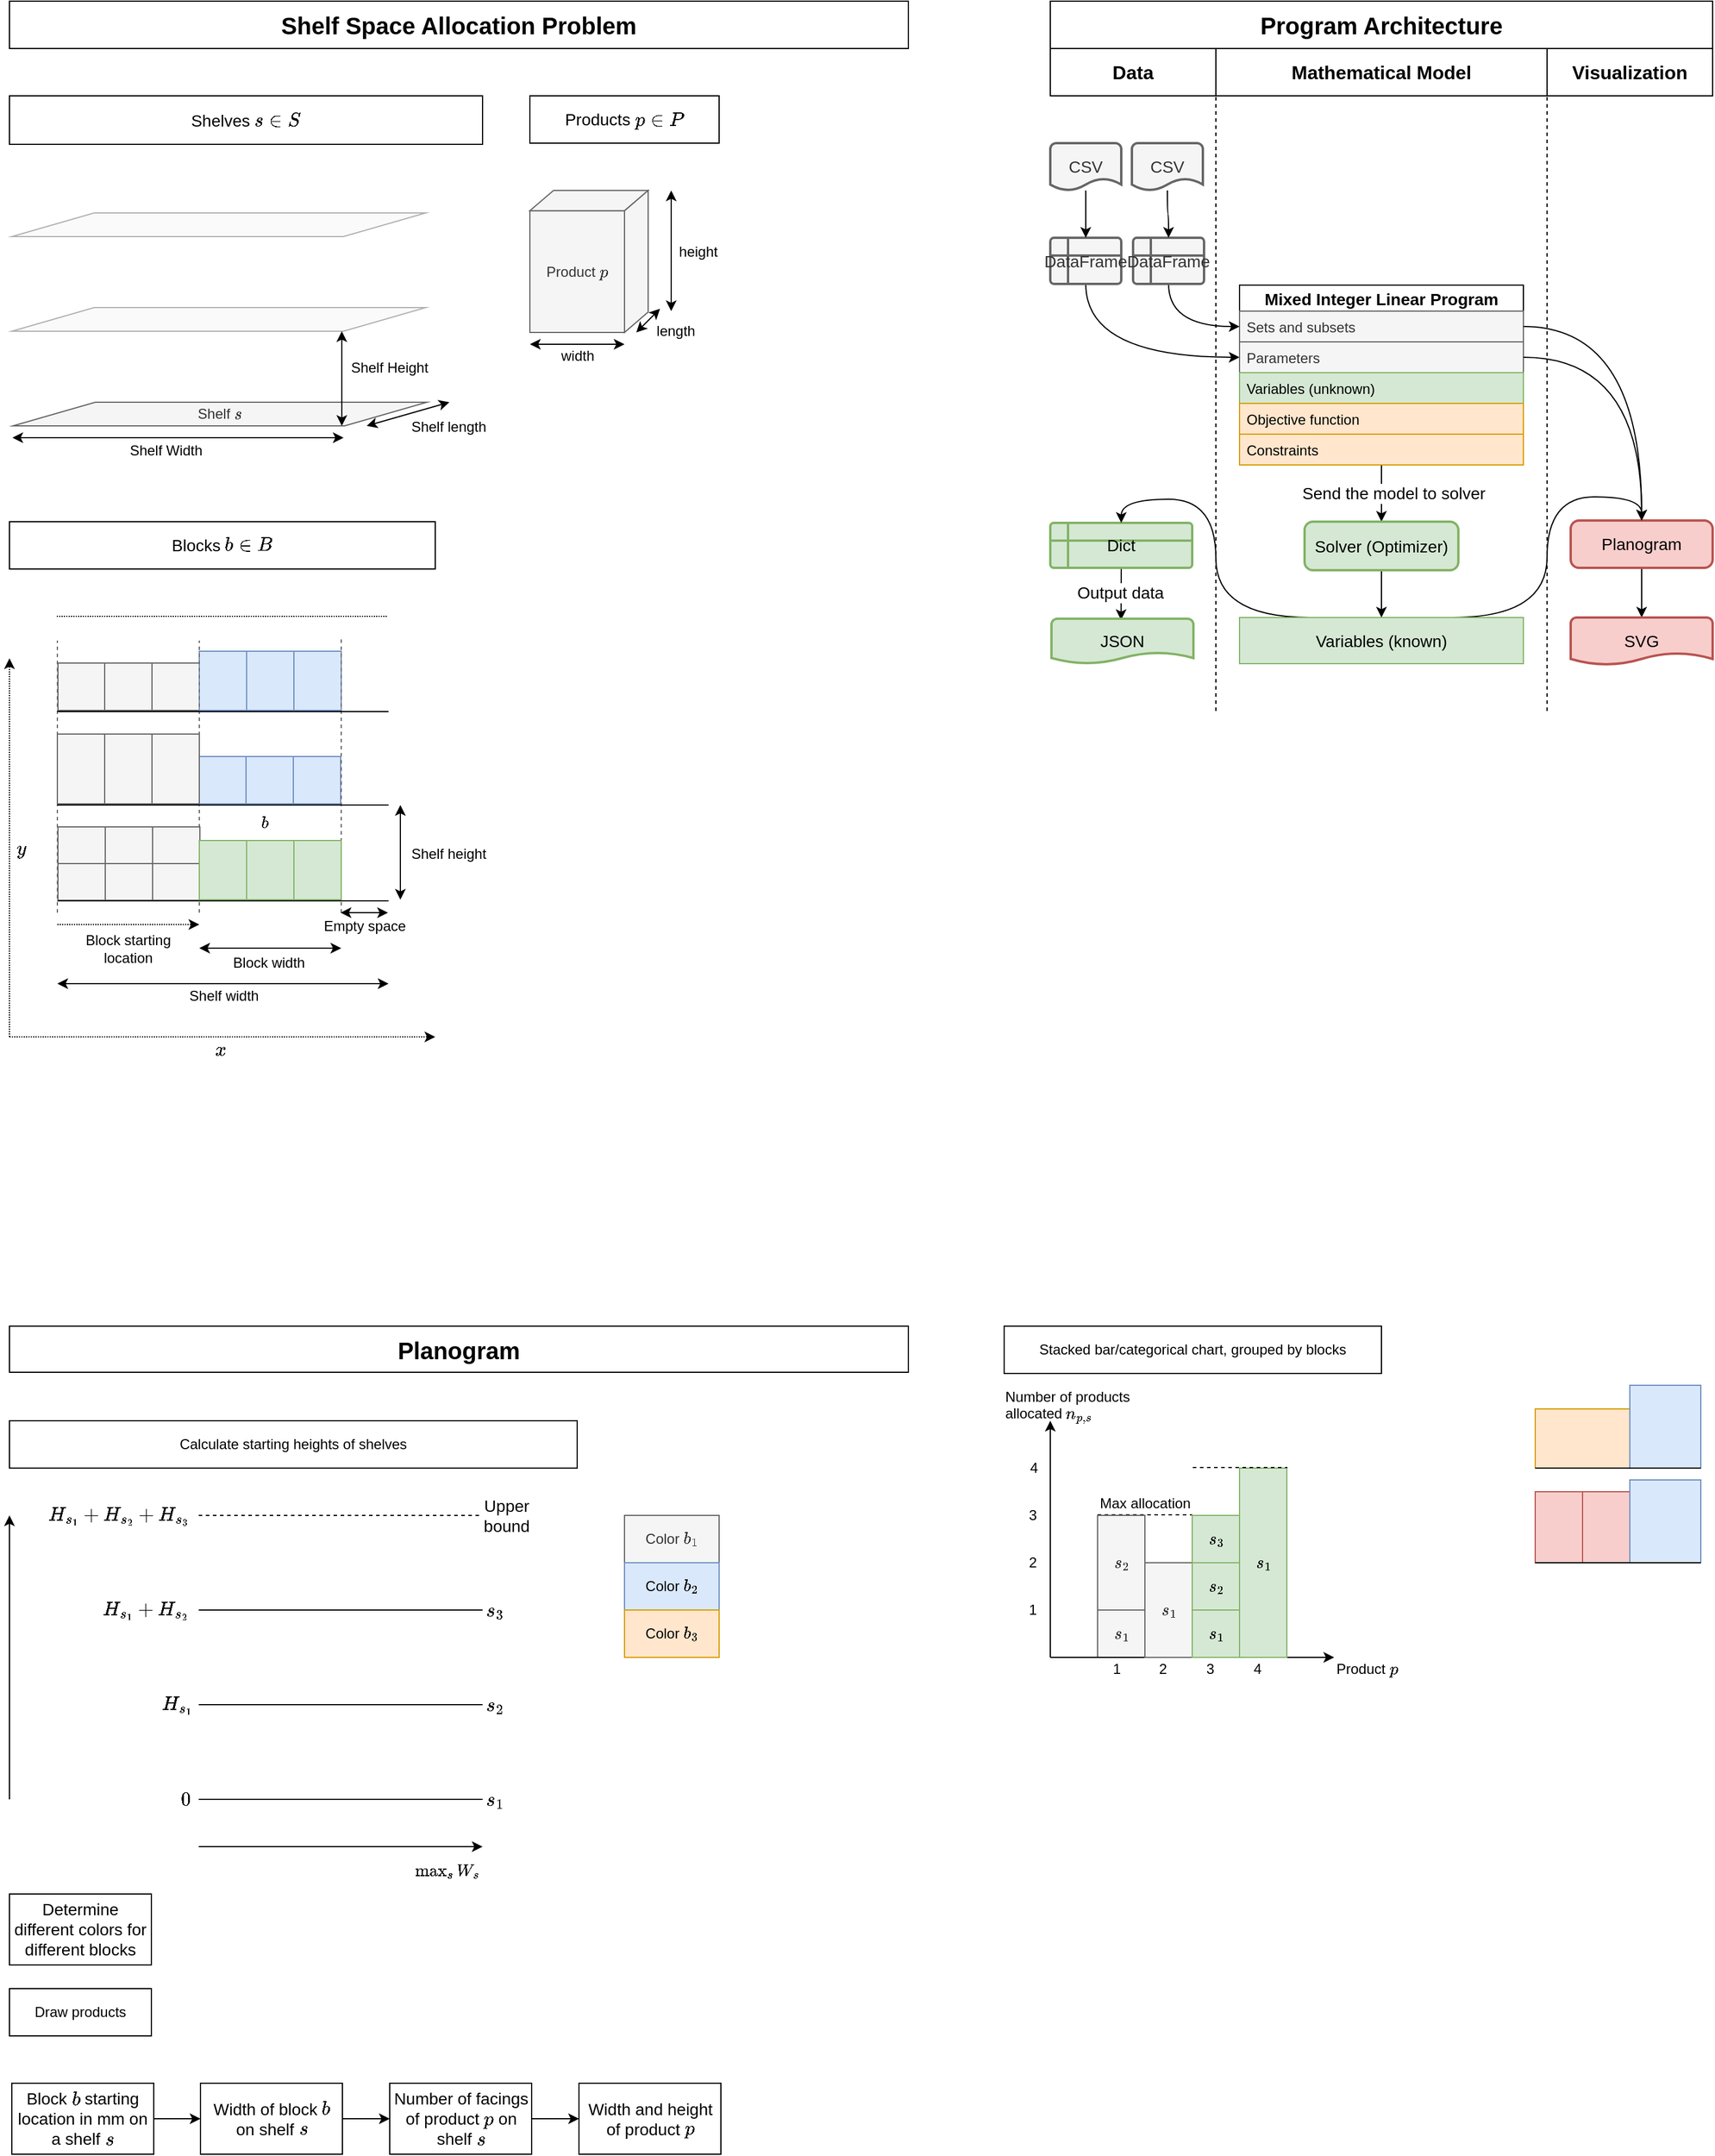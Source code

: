 <mxfile version="11.0.0" type="device"><diagram id="Uy3uvvW7gV8vHQEtKgSc" name="Page-1"><mxGraphModel dx="677" dy="420" grid="1" gridSize="10" guides="1" tooltips="1" connect="1" arrows="1" fold="1" page="1" pageScale="1" pageWidth="850" pageHeight="1100" math="1" shadow="0"><root><mxCell id="0"/><mxCell id="1" parent="0"/><mxCell id="ZyuBsT2kMfuU2qpAa5RZ-16" value="" style="endArrow=classic;startArrow=classic;html=1;" parent="1" edge="1"><mxGeometry width="50" height="50" relative="1" as="geometry"><mxPoint x="42.5" y="409" as="sourcePoint"/><mxPoint x="322.5" y="409" as="targetPoint"/></mxGeometry></mxCell><mxCell id="Q-OfqKG9HfWTGEBHC6da-2" value="Shelf Width" style="text;html=1;resizable=0;points=[];align=center;verticalAlign=middle;labelBackgroundColor=#ffffff;" parent="ZyuBsT2kMfuU2qpAa5RZ-16" vertex="1" connectable="0"><mxGeometry x="-0.199" y="-1" relative="1" as="geometry"><mxPoint x="17.5" y="9.5" as="offset"/></mxGeometry></mxCell><mxCell id="ArbSpJ1vyQyhhJunyPkZ-14" style="edgeStyle=orthogonalEdgeStyle;curved=1;rounded=0;orthogonalLoop=1;jettySize=auto;html=1;entryX=0;entryY=0.5;entryDx=0;entryDy=0;" parent="1" source="Nxzj6FKAip8sOl0AJ4HT-3" target="ArbSpJ1vyQyhhJunyPkZ-3" edge="1"><mxGeometry relative="1" as="geometry"/></mxCell><mxCell id="Nxzj6FKAip8sOl0AJ4HT-3" value="DataFrame" style="shape=internalStorage;whiteSpace=wrap;html=1;dx=15;dy=15;rounded=1;arcSize=8;strokeWidth=2;dashed=0;fontFamily=Helvetica;fontSize=14;fontColor=#333333;align=center;strokeColor=#666666;fillColor=#f5f5f5;" parent="1" vertex="1"><mxGeometry x="920" y="240" width="60" height="39" as="geometry"/></mxCell><mxCell id="ArbSpJ1vyQyhhJunyPkZ-25" style="edgeStyle=orthogonalEdgeStyle;curved=1;rounded=0;orthogonalLoop=1;jettySize=auto;html=1;entryX=0.49;entryY=0.029;entryDx=0;entryDy=0;entryPerimeter=0;fontSize=16;" parent="1" source="Nxzj6FKAip8sOl0AJ4HT-13" target="hRU-6L5j_bpRi2SihB1o-7" edge="1"><mxGeometry relative="1" as="geometry"/></mxCell><mxCell id="ArbSpJ1vyQyhhJunyPkZ-39" value="Output data" style="text;html=1;resizable=0;points=[];align=center;verticalAlign=middle;labelBackgroundColor=#ffffff;fontSize=14;" parent="ArbSpJ1vyQyhhJunyPkZ-25" vertex="1" connectable="0"><mxGeometry x="-0.217" y="-1" relative="1" as="geometry"><mxPoint y="3" as="offset"/></mxGeometry></mxCell><mxCell id="Nxzj6FKAip8sOl0AJ4HT-13" value="Dict&lt;br style=&quot;font-size: 14px&quot;&gt;" style="shape=internalStorage;whiteSpace=wrap;html=1;dx=15;dy=15;rounded=1;arcSize=8;strokeWidth=2;dashed=0;fontFamily=Helvetica;fontSize=14;align=center;strokeColor=#82b366;fillColor=#d5e8d4;" parent="1" vertex="1"><mxGeometry x="920" y="481" width="120" height="38" as="geometry"/></mxCell><mxCell id="dULqZwXzh5GmPYO-vZBV-8" style="edgeStyle=orthogonalEdgeStyle;curved=1;rounded=0;orthogonalLoop=1;jettySize=auto;html=1;entryX=0.5;entryY=0;entryDx=0;entryDy=0;" parent="1" source="hRU-6L5j_bpRi2SihB1o-5" target="Nxzj6FKAip8sOl0AJ4HT-3" edge="1"><mxGeometry relative="1" as="geometry"/></mxCell><mxCell id="hRU-6L5j_bpRi2SihB1o-5" value="CSV" style="strokeWidth=2;html=1;shape=mxgraph.flowchart.document2;whiteSpace=wrap;size=0.25;fontFamily=Helvetica;fontSize=14;fontColor=#333333;align=center;strokeColor=#666666;fillColor=#f5f5f5;" parent="1" vertex="1"><mxGeometry x="920" y="160" width="60" height="40" as="geometry"/></mxCell><mxCell id="hRU-6L5j_bpRi2SihB1o-7" value="JSON&lt;br style=&quot;font-size: 14px&quot;&gt;" style="strokeWidth=2;html=1;shape=mxgraph.flowchart.document2;whiteSpace=wrap;size=0.25;fontFamily=Helvetica;fontSize=14;align=center;strokeColor=#82b366;fillColor=#d5e8d4;" parent="1" vertex="1"><mxGeometry x="921" y="562" width="120" height="38" as="geometry"/></mxCell><mxCell id="dULqZwXzh5GmPYO-vZBV-25" style="edgeStyle=orthogonalEdgeStyle;curved=1;rounded=0;orthogonalLoop=1;jettySize=auto;html=1;fontSize=14;" parent="1" source="hRU-6L5j_bpRi2SihB1o-11" target="dULqZwXzh5GmPYO-vZBV-10" edge="1"><mxGeometry relative="1" as="geometry"/></mxCell><mxCell id="hRU-6L5j_bpRi2SihB1o-11" value="Planogram&lt;br style=&quot;font-size: 14px&quot;&gt;" style="rounded=1;whiteSpace=wrap;html=1;absoluteArcSize=1;arcSize=14;strokeWidth=2;fontFamily=Helvetica;fontSize=14;align=center;fillColor=#f8cecc;strokeColor=#b85450;" parent="1" vertex="1"><mxGeometry x="1360" y="479" width="120" height="40" as="geometry"/></mxCell><mxCell id="ZyuBsT2kMfuU2qpAa5RZ-19" value="" style="endArrow=classic;startArrow=classic;html=1;" parent="1" edge="1"><mxGeometry width="50" height="50" relative="1" as="geometry"><mxPoint x="480.071" y="330" as="sourcePoint"/><mxPoint x="560" y="330" as="targetPoint"/></mxGeometry></mxCell><mxCell id="Q-OfqKG9HfWTGEBHC6da-16" value="width" style="text;html=1;resizable=0;points=[];align=center;verticalAlign=middle;labelBackgroundColor=#ffffff;" parent="ZyuBsT2kMfuU2qpAa5RZ-19" vertex="1" connectable="0"><mxGeometry x="-0.184" y="-1" relative="1" as="geometry"><mxPoint x="7.5" y="9" as="offset"/></mxGeometry></mxCell><mxCell id="Q-OfqKG9HfWTGEBHC6da-6" value="" style="endArrow=classic;startArrow=classic;html=1;" parent="1" edge="1"><mxGeometry width="50" height="50" relative="1" as="geometry"><mxPoint x="599.5" y="302" as="sourcePoint"/><mxPoint x="599.5" y="200" as="targetPoint"/></mxGeometry></mxCell><mxCell id="Q-OfqKG9HfWTGEBHC6da-15" value="height&lt;br&gt;" style="text;html=1;resizable=0;points=[];align=center;verticalAlign=middle;labelBackgroundColor=#ffffff;" parent="Q-OfqKG9HfWTGEBHC6da-6" vertex="1" connectable="0"><mxGeometry x="0.065" y="1" relative="1" as="geometry"><mxPoint x="23" y="4.5" as="offset"/></mxGeometry></mxCell><mxCell id="Q-OfqKG9HfWTGEBHC6da-11" value="" style="endArrow=classic;startArrow=classic;html=1;" parent="1" edge="1"><mxGeometry width="50" height="50" relative="1" as="geometry"><mxPoint x="570" y="320" as="sourcePoint"/><mxPoint x="590" y="300" as="targetPoint"/></mxGeometry></mxCell><mxCell id="Q-OfqKG9HfWTGEBHC6da-17" value="length" style="text;html=1;resizable=0;points=[];align=center;verticalAlign=middle;labelBackgroundColor=#ffffff;" parent="Q-OfqKG9HfWTGEBHC6da-11" vertex="1" connectable="0"><mxGeometry x="0.483" y="1" relative="1" as="geometry"><mxPoint x="19" y="14.5" as="offset"/></mxGeometry></mxCell><mxCell id="ZyuBsT2kMfuU2qpAa5RZ-12" value="Product \(p\)" style="rounded=0;whiteSpace=wrap;html=1;fillColor=#f5f5f5;strokeColor=#666666;fontColor=#333333;" parent="1" vertex="1"><mxGeometry x="480" y="217.143" width="80.0" height="102.857" as="geometry"/></mxCell><mxCell id="Q-OfqKG9HfWTGEBHC6da-7" value="" style="shape=parallelogram;perimeter=parallelogramPerimeter;whiteSpace=wrap;html=1;shadow=0;fillColor=#f5f5f5;strokeColor=#666666;fontColor=#333333;" parent="1" vertex="1"><mxGeometry x="480" y="200" width="100.0" height="17.143" as="geometry"/></mxCell><mxCell id="Q-OfqKG9HfWTGEBHC6da-9" value="" style="shape=parallelogram;perimeter=parallelogramPerimeter;whiteSpace=wrap;html=1;shadow=0;fillColor=#f5f5f5;strokeColor=#666666;fontColor=#333333;direction=south;flipH=1;size=0.144;" parent="1" vertex="1"><mxGeometry x="560" y="200" width="20" height="120" as="geometry"/></mxCell><mxCell id="Q-OfqKG9HfWTGEBHC6da-18" value="Shelf \(s\)" style="shape=parallelogram;perimeter=parallelogramPerimeter;whiteSpace=wrap;html=1;shadow=0;size=0.199;fillColor=#f5f5f5;strokeColor=#666666;fontColor=#333333;" parent="1" vertex="1"><mxGeometry x="43" y="379" width="350" height="20" as="geometry"/></mxCell><mxCell id="ZyuBsT2kMfuU2qpAa5RZ-15" value="" style="endArrow=classic;startArrow=classic;html=1;" parent="1" edge="1"><mxGeometry width="50" height="50" relative="1" as="geometry"><mxPoint x="321" y="399" as="sourcePoint"/><mxPoint x="321" y="319" as="targetPoint"/></mxGeometry></mxCell><mxCell id="Q-OfqKG9HfWTGEBHC6da-3" value="Shelf Height" style="text;html=1;resizable=0;points=[];align=center;verticalAlign=middle;labelBackgroundColor=#ffffff;" parent="ZyuBsT2kMfuU2qpAa5RZ-15" vertex="1" connectable="0"><mxGeometry x="0.327" relative="1" as="geometry"><mxPoint x="40" y="4" as="offset"/></mxGeometry></mxCell><mxCell id="Q-OfqKG9HfWTGEBHC6da-20" value="" style="endArrow=classic;startArrow=classic;html=1;" parent="1" edge="1"><mxGeometry width="50" height="50" relative="1" as="geometry"><mxPoint x="342" y="399" as="sourcePoint"/><mxPoint x="412" y="379" as="targetPoint"/></mxGeometry></mxCell><mxCell id="Q-OfqKG9HfWTGEBHC6da-21" value="Shelf length" style="text;html=1;resizable=0;points=[];align=center;verticalAlign=middle;labelBackgroundColor=#ffffff;" parent="Q-OfqKG9HfWTGEBHC6da-20" vertex="1" connectable="0"><mxGeometry x="-0.363" y="-1" relative="1" as="geometry"><mxPoint x="46.5" y="6" as="offset"/></mxGeometry></mxCell><mxCell id="Q-OfqKG9HfWTGEBHC6da-22" value="" style="shape=parallelogram;perimeter=parallelogramPerimeter;whiteSpace=wrap;html=1;shadow=0;size=0.199;fillColor=#f5f5f5;strokeColor=#666666;fontColor=#333333;opacity=50;" parent="1" vertex="1"><mxGeometry x="42" y="299" width="350" height="20" as="geometry"/></mxCell><mxCell id="Q-OfqKG9HfWTGEBHC6da-24" value="" style="shape=parallelogram;perimeter=parallelogramPerimeter;whiteSpace=wrap;html=1;shadow=0;size=0.199;fillColor=#f5f5f5;strokeColor=#666666;fontColor=#333333;opacity=50;" parent="1" vertex="1"><mxGeometry x="42" y="219" width="350" height="20" as="geometry"/></mxCell><mxCell id="ArbSpJ1vyQyhhJunyPkZ-21" style="edgeStyle=orthogonalEdgeStyle;curved=1;rounded=0;orthogonalLoop=1;jettySize=auto;html=1;fontSize=16;" parent="1" source="ArbSpJ1vyQyhhJunyPkZ-1" target="ArbSpJ1vyQyhhJunyPkZ-16" edge="1"><mxGeometry relative="1" as="geometry"/></mxCell><mxCell id="ArbSpJ1vyQyhhJunyPkZ-36" value="Send the model to solver" style="text;html=1;resizable=0;points=[];align=center;verticalAlign=middle;labelBackgroundColor=#ffffff;fontSize=14;" parent="ArbSpJ1vyQyhhJunyPkZ-21" vertex="1" connectable="0"><mxGeometry x="0.006" y="-7" relative="1" as="geometry"><mxPoint x="17" as="offset"/></mxGeometry></mxCell><mxCell id="ArbSpJ1vyQyhhJunyPkZ-1" value="Mixed Integer Linear Program" style="swimlane;fontStyle=1;childLayout=stackLayout;horizontal=1;startSize=22;fillColor=none;horizontalStack=0;resizeParent=1;resizeParentMax=0;resizeLast=0;collapsible=1;marginBottom=0;swimlaneFillColor=#ffffff;align=center;fontSize=14;" parent="1" vertex="1"><mxGeometry x="1080" y="280" width="240" height="152" as="geometry"/></mxCell><mxCell id="ArbSpJ1vyQyhhJunyPkZ-2" value="Sets and subsets&#10;" style="text;strokeColor=#666666;fillColor=#f5f5f5;spacingLeft=4;spacingRight=4;overflow=hidden;rotatable=0;points=[[0,0.5],[1,0.5]];portConstraint=eastwest;fontSize=12;fontColor=#333333;" parent="ArbSpJ1vyQyhhJunyPkZ-1" vertex="1"><mxGeometry y="22" width="240" height="26" as="geometry"/></mxCell><mxCell id="ArbSpJ1vyQyhhJunyPkZ-3" value="Parameters" style="text;strokeColor=#666666;fillColor=#f5f5f5;spacingLeft=4;spacingRight=4;overflow=hidden;rotatable=0;points=[[0,0.5],[1,0.5]];portConstraint=eastwest;fontSize=12;fontColor=#333333;" parent="ArbSpJ1vyQyhhJunyPkZ-1" vertex="1"><mxGeometry y="48" width="240" height="26" as="geometry"/></mxCell><mxCell id="ArbSpJ1vyQyhhJunyPkZ-8" value="Variables (unknown)" style="text;strokeColor=#82b366;fillColor=#d5e8d4;spacingLeft=4;spacingRight=4;overflow=hidden;rotatable=0;points=[[0,0.5],[1,0.5]];portConstraint=eastwest;fontSize=12;" parent="ArbSpJ1vyQyhhJunyPkZ-1" vertex="1"><mxGeometry y="74" width="240" height="26" as="geometry"/></mxCell><mxCell id="ArbSpJ1vyQyhhJunyPkZ-7" value="Objective function" style="text;strokeColor=#d79b00;fillColor=#ffe6cc;spacingLeft=4;spacingRight=4;overflow=hidden;rotatable=0;points=[[0,0.5],[1,0.5]];portConstraint=eastwest;fontSize=12;" parent="ArbSpJ1vyQyhhJunyPkZ-1" vertex="1"><mxGeometry y="100" width="240" height="26" as="geometry"/></mxCell><mxCell id="ArbSpJ1vyQyhhJunyPkZ-4" value="Constraints&#10;" style="text;strokeColor=#d79b00;fillColor=#ffe6cc;spacingLeft=4;spacingRight=4;overflow=hidden;rotatable=0;points=[[0,0.5],[1,0.5]];portConstraint=eastwest;fontSize=12;" parent="ArbSpJ1vyQyhhJunyPkZ-1" vertex="1"><mxGeometry y="126" width="240" height="26" as="geometry"/></mxCell><mxCell id="ArbSpJ1vyQyhhJunyPkZ-43" style="edgeStyle=orthogonalEdgeStyle;curved=1;rounded=0;orthogonalLoop=1;jettySize=auto;html=1;entryX=0.5;entryY=0;entryDx=0;entryDy=0;fontSize=14;" parent="1" source="ArbSpJ1vyQyhhJunyPkZ-16" target="ArbSpJ1vyQyhhJunyPkZ-41" edge="1"><mxGeometry relative="1" as="geometry"/></mxCell><mxCell id="ArbSpJ1vyQyhhJunyPkZ-16" value="Solver (Optimizer)" style="rounded=1;whiteSpace=wrap;html=1;absoluteArcSize=1;arcSize=14;strokeWidth=2;fontSize=14;fillColor=#d5e8d4;strokeColor=#82b366;" parent="1" vertex="1"><mxGeometry x="1135" y="480" width="130" height="41" as="geometry"/></mxCell><mxCell id="ArbSpJ1vyQyhhJunyPkZ-31" style="edgeStyle=orthogonalEdgeStyle;curved=1;rounded=0;orthogonalLoop=1;jettySize=auto;html=1;fontSize=16;" parent="1" source="ArbSpJ1vyQyhhJunyPkZ-3" target="hRU-6L5j_bpRi2SihB1o-11" edge="1"><mxGeometry relative="1" as="geometry"/></mxCell><mxCell id="dULqZwXzh5GmPYO-vZBV-22" style="edgeStyle=orthogonalEdgeStyle;curved=1;rounded=0;orthogonalLoop=1;jettySize=auto;html=1;exitX=0.75;exitY=0;exitDx=0;exitDy=0;entryX=0.5;entryY=0;entryDx=0;entryDy=0;fontSize=14;" parent="1" source="ArbSpJ1vyQyhhJunyPkZ-41" target="hRU-6L5j_bpRi2SihB1o-11" edge="1"><mxGeometry relative="1" as="geometry"><Array as="points"><mxPoint x="1340" y="561"/><mxPoint x="1340" y="459"/><mxPoint x="1420" y="459"/></Array></mxGeometry></mxCell><mxCell id="dULqZwXzh5GmPYO-vZBV-23" style="edgeStyle=orthogonalEdgeStyle;curved=1;rounded=0;orthogonalLoop=1;jettySize=auto;html=1;exitX=0.25;exitY=0;exitDx=0;exitDy=0;entryX=0.5;entryY=0;entryDx=0;entryDy=0;fontSize=14;" parent="1" source="ArbSpJ1vyQyhhJunyPkZ-41" target="Nxzj6FKAip8sOl0AJ4HT-13" edge="1"><mxGeometry relative="1" as="geometry"><Array as="points"><mxPoint x="1060" y="561"/><mxPoint x="1060" y="461"/><mxPoint x="980" y="461"/></Array></mxGeometry></mxCell><mxCell id="ArbSpJ1vyQyhhJunyPkZ-41" value="Variables (known)" style="rounded=0;whiteSpace=wrap;html=1;fontSize=14;fillColor=#d5e8d4;strokeColor=#82b366;" parent="1" vertex="1"><mxGeometry x="1080" y="561" width="240" height="39" as="geometry"/></mxCell><mxCell id="WqcBQ57FK855RhVDVhcm-5" value="" style="endArrow=none;dashed=1;html=1;fontSize=16;" parent="1" edge="1"><mxGeometry width="50" height="50" relative="1" as="geometry"><mxPoint x="1060" y="640" as="sourcePoint"/><mxPoint x="1060" y="80" as="targetPoint"/></mxGeometry></mxCell><mxCell id="WqcBQ57FK855RhVDVhcm-6" value="" style="endArrow=none;dashed=1;html=1;fontSize=16;" parent="1" edge="1"><mxGeometry width="50" height="50" relative="1" as="geometry"><mxPoint x="1340" y="640" as="sourcePoint"/><mxPoint x="1340" y="80" as="targetPoint"/></mxGeometry></mxCell><mxCell id="dULqZwXzh5GmPYO-vZBV-7" style="edgeStyle=orthogonalEdgeStyle;rounded=0;orthogonalLoop=1;jettySize=auto;html=1;entryX=0;entryY=0.5;entryDx=0;entryDy=0;curved=1;" parent="1" source="dULqZwXzh5GmPYO-vZBV-5" target="ArbSpJ1vyQyhhJunyPkZ-2" edge="1"><mxGeometry relative="1" as="geometry"/></mxCell><mxCell id="dULqZwXzh5GmPYO-vZBV-5" value="DataFrame" style="shape=internalStorage;whiteSpace=wrap;html=1;dx=15;dy=15;rounded=1;arcSize=8;strokeWidth=2;dashed=0;fontFamily=Helvetica;fontSize=14;fontColor=#333333;align=center;strokeColor=#666666;fillColor=#f5f5f5;" parent="1" vertex="1"><mxGeometry x="990" y="240" width="60" height="39" as="geometry"/></mxCell><mxCell id="dULqZwXzh5GmPYO-vZBV-9" style="edgeStyle=orthogonalEdgeStyle;curved=1;rounded=0;orthogonalLoop=1;jettySize=auto;html=1;entryX=0.5;entryY=0;entryDx=0;entryDy=0;" parent="1" source="dULqZwXzh5GmPYO-vZBV-6" target="dULqZwXzh5GmPYO-vZBV-5" edge="1"><mxGeometry relative="1" as="geometry"/></mxCell><mxCell id="dULqZwXzh5GmPYO-vZBV-6" value="CSV" style="strokeWidth=2;html=1;shape=mxgraph.flowchart.document2;whiteSpace=wrap;size=0.25;fontFamily=Helvetica;fontSize=14;fontColor=#333333;align=center;strokeColor=#666666;fillColor=#f5f5f5;" parent="1" vertex="1"><mxGeometry x="989" y="160" width="60" height="40" as="geometry"/></mxCell><mxCell id="dULqZwXzh5GmPYO-vZBV-10" value="SVG" style="strokeWidth=2;html=1;shape=mxgraph.flowchart.document2;whiteSpace=wrap;size=0.25;fillColor=#f8cecc;strokeColor=#b85450;fontSize=14;" parent="1" vertex="1"><mxGeometry x="1360" y="561" width="120" height="40" as="geometry"/></mxCell><mxCell id="dULqZwXzh5GmPYO-vZBV-15" value="Program Architecture" style="rounded=0;whiteSpace=wrap;html=1;fontSize=20;fontStyle=1;" parent="1" vertex="1"><mxGeometry x="920" y="40" width="560" height="40" as="geometry"/></mxCell><mxCell id="dULqZwXzh5GmPYO-vZBV-17" value="Data" style="rounded=0;whiteSpace=wrap;html=1;fontSize=16;fontStyle=1" parent="1" vertex="1"><mxGeometry x="920" y="80" width="140" height="40" as="geometry"/></mxCell><mxCell id="dULqZwXzh5GmPYO-vZBV-18" value="Mathematical Model" style="rounded=0;whiteSpace=wrap;html=1;fontSize=16;fontStyle=1" parent="1" vertex="1"><mxGeometry x="1060" y="80" width="280" height="40" as="geometry"/></mxCell><mxCell id="dULqZwXzh5GmPYO-vZBV-21" value="Visualization" style="rounded=0;whiteSpace=wrap;html=1;fontSize=16;fontStyle=1" parent="1" vertex="1"><mxGeometry x="1340" y="80" width="140" height="40" as="geometry"/></mxCell><mxCell id="dULqZwXzh5GmPYO-vZBV-24" style="edgeStyle=orthogonalEdgeStyle;curved=1;rounded=0;orthogonalLoop=1;jettySize=auto;html=1;entryX=0.5;entryY=0;entryDx=0;entryDy=0;fontSize=14;" parent="1" source="ArbSpJ1vyQyhhJunyPkZ-2" target="hRU-6L5j_bpRi2SihB1o-11" edge="1"><mxGeometry relative="1" as="geometry"/></mxCell><mxCell id="dULqZwXzh5GmPYO-vZBV-28" value="Shelf Space Allocation Problem" style="rounded=0;whiteSpace=wrap;html=1;fontSize=20;fontStyle=1" parent="1" vertex="1"><mxGeometry x="40" y="40" width="760" height="40" as="geometry"/></mxCell><mxCell id="dULqZwXzh5GmPYO-vZBV-29" value="Products \(p \in P\)" style="rounded=0;whiteSpace=wrap;html=1;fontSize=14;" parent="1" vertex="1"><mxGeometry x="480" y="120" width="160" height="40" as="geometry"/></mxCell><mxCell id="dULqZwXzh5GmPYO-vZBV-30" value="Shelves \(s \in S\)" style="rounded=0;whiteSpace=wrap;html=1;fontSize=14;" parent="1" vertex="1"><mxGeometry x="40" y="120" width="400" height="41" as="geometry"/></mxCell><mxCell id="dULqZwXzh5GmPYO-vZBV-31" value="Blocks \(b \in B\)" style="rounded=0;whiteSpace=wrap;html=1;fontSize=14;" parent="1" vertex="1"><mxGeometry x="40" y="480" width="360" height="40" as="geometry"/></mxCell><mxCell id="Q-OfqKG9HfWTGEBHC6da-34" value="" style="rounded=0;whiteSpace=wrap;html=1;shadow=0;fontFamily=Helvetica;fontSize=16;fontColor=#333333;align=center;strokeColor=#666666;fillColor=#f5f5f5;" parent="1" vertex="1"><mxGeometry x="81" y="599.5" width="40" height="40" as="geometry"/></mxCell><mxCell id="Q-OfqKG9HfWTGEBHC6da-35" value="" style="rounded=0;whiteSpace=wrap;html=1;shadow=0;fontFamily=Helvetica;fontSize=16;fontColor=#333333;align=center;strokeColor=#666666;fillColor=#f5f5f5;" parent="1" vertex="1"><mxGeometry x="120.5" y="599.5" width="40" height="40" as="geometry"/></mxCell><mxCell id="Q-OfqKG9HfWTGEBHC6da-36" value="" style="rounded=0;whiteSpace=wrap;html=1;shadow=0;fontFamily=Helvetica;fontSize=16;fontColor=#333333;align=center;strokeColor=#666666;fillColor=#f5f5f5;" parent="1" vertex="1"><mxGeometry x="160.5" y="599.5" width="40" height="40" as="geometry"/></mxCell><mxCell id="Q-OfqKG9HfWTGEBHC6da-37" value="" style="rounded=0;whiteSpace=wrap;html=1;shadow=0;fontFamily=Helvetica;fontSize=16;fontColor=#000000;align=center;strokeColor=#6c8ebf;fillColor=#dae8fc;" parent="1" vertex="1"><mxGeometry x="200.5" y="589.5" width="40" height="50" as="geometry"/></mxCell><mxCell id="Q-OfqKG9HfWTGEBHC6da-38" value="" style="rounded=0;whiteSpace=wrap;html=1;shadow=0;fontFamily=Helvetica;fontSize=16;fontColor=#000000;align=center;strokeColor=#6c8ebf;fillColor=#dae8fc;" parent="1" vertex="1"><mxGeometry x="240.5" y="589.5" width="40" height="50" as="geometry"/></mxCell><mxCell id="Q-OfqKG9HfWTGEBHC6da-39" value="" style="rounded=0;whiteSpace=wrap;html=1;shadow=0;fontFamily=Helvetica;fontSize=16;fontColor=#000000;align=center;strokeColor=#6c8ebf;fillColor=#dae8fc;" parent="1" vertex="1"><mxGeometry x="280.5" y="589.5" width="40" height="50" as="geometry"/></mxCell><mxCell id="Q-OfqKG9HfWTGEBHC6da-43" value="" style="rounded=0;whiteSpace=wrap;html=1;shadow=0;fontFamily=Helvetica;fontSize=16;fontColor=#000000;align=center;strokeColor=#6c8ebf;fillColor=#dae8fc;" parent="1" vertex="1"><mxGeometry x="200.5" y="678.5" width="40" height="40" as="geometry"/></mxCell><mxCell id="Q-OfqKG9HfWTGEBHC6da-44" value="" style="rounded=0;whiteSpace=wrap;html=1;shadow=0;fontFamily=Helvetica;fontSize=16;fontColor=#000000;align=center;strokeColor=#6c8ebf;fillColor=#dae8fc;" parent="1" vertex="1"><mxGeometry x="240" y="678.5" width="40" height="40" as="geometry"/></mxCell><mxCell id="Q-OfqKG9HfWTGEBHC6da-45" value="" style="rounded=0;whiteSpace=wrap;html=1;shadow=0;fontFamily=Helvetica;fontSize=16;fontColor=#000000;align=center;strokeColor=#6c8ebf;fillColor=#dae8fc;" parent="1" vertex="1"><mxGeometry x="280" y="678.5" width="40" height="40" as="geometry"/></mxCell><mxCell id="Q-OfqKG9HfWTGEBHC6da-56" value="" style="rounded=0;whiteSpace=wrap;html=1;shadow=0;fontFamily=Helvetica;fontSize=16;fontColor=#333333;align=center;strokeColor=#666666;fillColor=#f5f5f5;" parent="1" vertex="1"><mxGeometry x="80.5" y="659.5" width="40" height="59" as="geometry"/></mxCell><mxCell id="Q-OfqKG9HfWTGEBHC6da-57" value="" style="rounded=0;whiteSpace=wrap;html=1;shadow=0;fontFamily=Helvetica;fontSize=16;fontColor=#333333;align=center;strokeColor=#666666;fillColor=#f5f5f5;" parent="1" vertex="1"><mxGeometry x="120.5" y="659.5" width="40" height="59" as="geometry"/></mxCell><mxCell id="Q-OfqKG9HfWTGEBHC6da-58" value="" style="rounded=0;whiteSpace=wrap;html=1;shadow=0;fontFamily=Helvetica;fontSize=16;fontColor=#333333;align=center;strokeColor=#666666;fillColor=#f5f5f5;" parent="1" vertex="1"><mxGeometry x="160.5" y="659.5" width="40" height="59" as="geometry"/></mxCell><mxCell id="Q-OfqKG9HfWTGEBHC6da-59" value="" style="rounded=0;whiteSpace=wrap;html=1;shadow=0;fontFamily=Helvetica;fontSize=16;fontColor=#333333;align=center;strokeColor=#666666;fillColor=#f5f5f5;" parent="1" vertex="1"><mxGeometry x="81" y="769" width="40" height="31" as="geometry"/></mxCell><mxCell id="Q-OfqKG9HfWTGEBHC6da-60" value="" style="rounded=0;whiteSpace=wrap;html=1;shadow=0;fontFamily=Helvetica;fontSize=16;fontColor=#333333;align=center;strokeColor=#666666;fillColor=#f5f5f5;" parent="1" vertex="1"><mxGeometry x="121" y="769" width="40" height="31" as="geometry"/></mxCell><mxCell id="Q-OfqKG9HfWTGEBHC6da-61" value="" style="rounded=0;whiteSpace=wrap;html=1;shadow=0;fontFamily=Helvetica;fontSize=16;fontColor=#333333;align=center;strokeColor=#666666;fillColor=#f5f5f5;" parent="1" vertex="1"><mxGeometry x="161" y="769" width="40" height="31" as="geometry"/></mxCell><mxCell id="Q-OfqKG9HfWTGEBHC6da-53" value="" style="endArrow=none;dashed=1;html=1;fontSize=16;fillColor=#f5f5f5;strokeColor=#666666;" parent="1" edge="1"><mxGeometry width="50" height="50" relative="1" as="geometry"><mxPoint x="200.5" y="810.5" as="sourcePoint"/><mxPoint x="200.5" y="580.5" as="targetPoint"/></mxGeometry></mxCell><mxCell id="tLpouK0B7M7NEshdZM8Z-2" value="" style="endArrow=classic;startArrow=classic;html=1;" parent="1" edge="1"><mxGeometry width="50" height="50" relative="1" as="geometry"><mxPoint x="80.5" y="870.5" as="sourcePoint"/><mxPoint x="360.5" y="870.5" as="targetPoint"/></mxGeometry></mxCell><mxCell id="tLpouK0B7M7NEshdZM8Z-11" value="Shelf width&lt;br&gt;" style="text;html=1;resizable=0;points=[];align=center;verticalAlign=middle;labelBackgroundColor=#ffffff;" parent="tLpouK0B7M7NEshdZM8Z-2" vertex="1" connectable="0"><mxGeometry x="-0.077" y="-1" relative="1" as="geometry"><mxPoint x="11" y="9" as="offset"/></mxGeometry></mxCell><mxCell id="tLpouK0B7M7NEshdZM8Z-3" value="" style="endArrow=classic;startArrow=classic;html=1;" parent="1" edge="1"><mxGeometry width="50" height="50" relative="1" as="geometry"><mxPoint x="370.5" y="799.5" as="sourcePoint"/><mxPoint x="370.5" y="719.5" as="targetPoint"/></mxGeometry></mxCell><mxCell id="tLpouK0B7M7NEshdZM8Z-13" value="Shelf height" style="text;html=1;resizable=0;points=[];align=center;verticalAlign=middle;labelBackgroundColor=#ffffff;" parent="tLpouK0B7M7NEshdZM8Z-3" vertex="1" connectable="0"><mxGeometry x="0.26" y="-1" relative="1" as="geometry"><mxPoint x="39" y="11.5" as="offset"/></mxGeometry></mxCell><mxCell id="tLpouK0B7M7NEshdZM8Z-4" value="" style="endArrow=classic;startArrow=classic;html=1;" parent="1" edge="1"><mxGeometry width="50" height="50" relative="1" as="geometry"><mxPoint x="200.5" y="840.5" as="sourcePoint"/><mxPoint x="320.5" y="840.5" as="targetPoint"/></mxGeometry></mxCell><mxCell id="tLpouK0B7M7NEshdZM8Z-9" value="Block width" style="text;html=1;resizable=0;points=[];align=center;verticalAlign=middle;labelBackgroundColor=#ffffff;" parent="tLpouK0B7M7NEshdZM8Z-4" vertex="1" connectable="0"><mxGeometry x="-0.177" relative="1" as="geometry"><mxPoint x="8.5" y="12" as="offset"/></mxGeometry></mxCell><mxCell id="tLpouK0B7M7NEshdZM8Z-5" value="" style="endArrow=none;dashed=1;html=1;fillColor=#f5f5f5;strokeColor=#666666;" parent="1" edge="1"><mxGeometry width="50" height="50" relative="1" as="geometry"><mxPoint x="80.5" y="810.5" as="sourcePoint"/><mxPoint x="80.5" y="580.5" as="targetPoint"/></mxGeometry></mxCell><mxCell id="tLpouK0B7M7NEshdZM8Z-6" value="" style="endArrow=none;dashed=1;html=1;fillColor=#f5f5f5;strokeColor=#666666;" parent="1" edge="1"><mxGeometry width="50" height="50" relative="1" as="geometry"><mxPoint x="320.5" y="810.5" as="sourcePoint"/><mxPoint x="320.5" y="579.5" as="targetPoint"/></mxGeometry></mxCell><mxCell id="Q-OfqKG9HfWTGEBHC6da-28" value="" style="endArrow=none;html=1;fontSize=16;" parent="1" edge="1"><mxGeometry width="50" height="50" relative="1" as="geometry"><mxPoint x="80.5" y="640.5" as="sourcePoint"/><mxPoint x="360.5" y="640.5" as="targetPoint"/></mxGeometry></mxCell><mxCell id="Q-OfqKG9HfWTGEBHC6da-29" value="" style="endArrow=none;html=1;fontSize=16;" parent="1" edge="1"><mxGeometry width="50" height="50" relative="1" as="geometry"><mxPoint x="80.5" y="719.5" as="sourcePoint"/><mxPoint x="360.5" y="719.5" as="targetPoint"/></mxGeometry></mxCell><mxCell id="Q-OfqKG9HfWTGEBHC6da-30" value="" style="endArrow=none;html=1;fontSize=16;" parent="1" edge="1"><mxGeometry width="50" height="50" relative="1" as="geometry"><mxPoint x="80.5" y="800.5" as="sourcePoint"/><mxPoint x="360.5" y="800.5" as="targetPoint"/></mxGeometry></mxCell><mxCell id="tLpouK0B7M7NEshdZM8Z-7" value="" style="endArrow=classic;startArrow=classic;html=1;" parent="1" edge="1"><mxGeometry width="50" height="50" relative="1" as="geometry"><mxPoint x="320" y="810.5" as="sourcePoint"/><mxPoint x="360" y="810.5" as="targetPoint"/></mxGeometry></mxCell><mxCell id="tLpouK0B7M7NEshdZM8Z-10" value="Empty space" style="text;html=1;resizable=0;points=[];align=center;verticalAlign=middle;labelBackgroundColor=#ffffff;" parent="tLpouK0B7M7NEshdZM8Z-7" vertex="1" connectable="0"><mxGeometry x="0.192" y="1" relative="1" as="geometry"><mxPoint x="-4" y="12" as="offset"/></mxGeometry></mxCell><mxCell id="tLpouK0B7M7NEshdZM8Z-15" value="Planogram" style="rounded=0;whiteSpace=wrap;html=1;fontSize=20;fontStyle=1" parent="1" vertex="1"><mxGeometry x="40" y="1160" width="760" height="39" as="geometry"/></mxCell><mxCell id="tLpouK0B7M7NEshdZM8Z-16" value="Calculate starting heights of shelves" style="rounded=0;whiteSpace=wrap;html=1;" parent="1" vertex="1"><mxGeometry x="40" y="1240" width="480" height="40" as="geometry"/></mxCell><mxCell id="tLpouK0B7M7NEshdZM8Z-17" value="Draw products" style="rounded=0;whiteSpace=wrap;html=1;" parent="1" vertex="1"><mxGeometry x="40" y="1720" width="120" height="40" as="geometry"/></mxCell><mxCell id="g1HD_9vX6d4LGmMDVPBf-7" value="" style="endArrow=classic;html=1;dashed=1;dashPattern=1 1;" parent="1" edge="1"><mxGeometry width="50" height="50" relative="1" as="geometry"><mxPoint x="80.5" y="820.5" as="sourcePoint"/><mxPoint x="200.5" y="820.5" as="targetPoint"/></mxGeometry></mxCell><mxCell id="g1HD_9vX6d4LGmMDVPBf-8" value="Block starting &lt;br&gt;location&lt;br&gt;" style="text;html=1;resizable=0;points=[];align=center;verticalAlign=middle;labelBackgroundColor=#ffffff;" parent="g1HD_9vX6d4LGmMDVPBf-7" vertex="1" connectable="0"><mxGeometry x="-0.247" relative="1" as="geometry"><mxPoint x="14.5" y="20" as="offset"/></mxGeometry></mxCell><mxCell id="g1HD_9vX6d4LGmMDVPBf-12" value="\(b\)" style="text;html=1;resizable=0;points=[];autosize=1;align=left;verticalAlign=top;spacingTop=-4;" parent="1" vertex="1"><mxGeometry x="250.5" y="725" width="40" height="20" as="geometry"/></mxCell><mxCell id="Q-OfqKG9HfWTGEBHC6da-50" value="" style="rounded=0;whiteSpace=wrap;html=1;shadow=0;fontFamily=Helvetica;fontSize=16;fontColor=#000000;align=center;strokeColor=#82b366;fillColor=#d5e8d4;" parent="1" vertex="1"><mxGeometry x="240.5" y="749.5" width="40" height="50" as="geometry"/></mxCell><mxCell id="Q-OfqKG9HfWTGEBHC6da-51" value="" style="rounded=0;whiteSpace=wrap;html=1;shadow=0;fontFamily=Helvetica;fontSize=16;fontColor=#000000;align=center;strokeColor=#82b366;fillColor=#d5e8d4;" parent="1" vertex="1"><mxGeometry x="280.5" y="749.5" width="40" height="50" as="geometry"/></mxCell><mxCell id="g1HD_9vX6d4LGmMDVPBf-14" value="" style="endArrow=classic;html=1;dashed=1;dashPattern=1 1;fontSize=20;" parent="1" edge="1"><mxGeometry width="50" height="50" relative="1" as="geometry"><mxPoint x="40" y="915.5" as="sourcePoint"/><mxPoint x="40" y="595.5" as="targetPoint"/></mxGeometry></mxCell><mxCell id="g1HD_9vX6d4LGmMDVPBf-17" value="\(y\)" style="text;html=1;resizable=0;points=[];align=center;verticalAlign=middle;labelBackgroundColor=#ffffff;fontSize=14;" parent="g1HD_9vX6d4LGmMDVPBf-14" vertex="1" connectable="0"><mxGeometry x="-0.145" y="1" relative="1" as="geometry"><mxPoint x="11" y="-23" as="offset"/></mxGeometry></mxCell><mxCell id="g1HD_9vX6d4LGmMDVPBf-15" value="" style="endArrow=classic;html=1;dashed=1;dashPattern=1 1;fontSize=20;" parent="1" edge="1"><mxGeometry width="50" height="50" relative="1" as="geometry"><mxPoint x="40" y="915.5" as="sourcePoint"/><mxPoint x="400" y="915.5" as="targetPoint"/></mxGeometry></mxCell><mxCell id="g1HD_9vX6d4LGmMDVPBf-16" value="\(x\)" style="text;html=1;resizable=0;points=[];align=center;verticalAlign=middle;labelBackgroundColor=#ffffff;fontSize=14;" parent="g1HD_9vX6d4LGmMDVPBf-15" vertex="1" connectable="0"><mxGeometry x="-0.237" relative="1" as="geometry"><mxPoint x="40" y="10" as="offset"/></mxGeometry></mxCell><mxCell id="g1HD_9vX6d4LGmMDVPBf-18" value="" style="endArrow=none;dashed=1;html=1;dashPattern=1 1;fontSize=14;" parent="1" edge="1"><mxGeometry width="50" height="50" relative="1" as="geometry"><mxPoint x="80" y="560" as="sourcePoint"/><mxPoint x="360" y="560" as="targetPoint"/></mxGeometry></mxCell><mxCell id="g1HD_9vX6d4LGmMDVPBf-19" value="" style="endArrow=none;dashed=1;html=1;fontSize=14;" parent="1" edge="1"><mxGeometry width="50" height="50" relative="1" as="geometry"><mxPoint x="200" y="1320" as="sourcePoint"/><mxPoint x="440" y="1320" as="targetPoint"/></mxGeometry></mxCell><mxCell id="g1HD_9vX6d4LGmMDVPBf-29" value="\(H_{s_1}+H_{s_2}+H_{s_3}\)" style="text;html=1;resizable=0;points=[];align=center;verticalAlign=middle;labelBackgroundColor=#ffffff;fontSize=14;" parent="g1HD_9vX6d4LGmMDVPBf-19" vertex="1" connectable="0"><mxGeometry x="-0.926" y="1" relative="1" as="geometry"><mxPoint x="-77.5" y="1" as="offset"/></mxGeometry></mxCell><mxCell id="g1HD_9vX6d4LGmMDVPBf-31" value="Upper&lt;br&gt;bound" style="text;html=1;resizable=0;points=[];align=center;verticalAlign=middle;labelBackgroundColor=#ffffff;fontSize=14;" parent="g1HD_9vX6d4LGmMDVPBf-19" vertex="1" connectable="0"><mxGeometry x="-0.075" y="3" relative="1" as="geometry"><mxPoint x="149" y="3" as="offset"/></mxGeometry></mxCell><mxCell id="g1HD_9vX6d4LGmMDVPBf-20" value="" style="endArrow=none;html=1;fontSize=14;" parent="1" edge="1"><mxGeometry width="50" height="50" relative="1" as="geometry"><mxPoint x="200" y="1400" as="sourcePoint"/><mxPoint x="440" y="1400" as="targetPoint"/></mxGeometry></mxCell><mxCell id="g1HD_9vX6d4LGmMDVPBf-25" value="\(s_3\)" style="text;html=1;resizable=0;points=[];align=center;verticalAlign=middle;labelBackgroundColor=#ffffff;fontSize=14;" parent="g1HD_9vX6d4LGmMDVPBf-20" vertex="1" connectable="0"><mxGeometry x="-0.093" relative="1" as="geometry"><mxPoint x="141" as="offset"/></mxGeometry></mxCell><mxCell id="g1HD_9vX6d4LGmMDVPBf-28" value="\(H_{s_1}+H_{s_2}\)" style="text;html=1;resizable=0;points=[];align=center;verticalAlign=middle;labelBackgroundColor=#ffffff;fontSize=14;" parent="g1HD_9vX6d4LGmMDVPBf-20" vertex="1" connectable="0"><mxGeometry x="-0.94" y="1" relative="1" as="geometry"><mxPoint x="-52" y="1" as="offset"/></mxGeometry></mxCell><mxCell id="g1HD_9vX6d4LGmMDVPBf-21" value="" style="endArrow=none;html=1;fontSize=14;" parent="1" edge="1"><mxGeometry width="50" height="50" relative="1" as="geometry"><mxPoint x="200" y="1480" as="sourcePoint"/><mxPoint x="440" y="1480" as="targetPoint"/></mxGeometry></mxCell><mxCell id="g1HD_9vX6d4LGmMDVPBf-24" value="\(s_2\)" style="text;html=1;resizable=0;points=[];align=center;verticalAlign=middle;labelBackgroundColor=#ffffff;fontSize=14;" parent="g1HD_9vX6d4LGmMDVPBf-21" vertex="1" connectable="0"><mxGeometry x="0.136" y="1" relative="1" as="geometry"><mxPoint x="113.5" y="1" as="offset"/></mxGeometry></mxCell><mxCell id="g1HD_9vX6d4LGmMDVPBf-27" value="\(H_{s_1}\)" style="text;html=1;resizable=0;points=[];align=center;verticalAlign=middle;labelBackgroundColor=#ffffff;fontSize=14;" parent="g1HD_9vX6d4LGmMDVPBf-21" vertex="1" connectable="0"><mxGeometry x="-0.953" relative="1" as="geometry"><mxPoint x="-24.5" as="offset"/></mxGeometry></mxCell><mxCell id="g1HD_9vX6d4LGmMDVPBf-22" value="" style="endArrow=none;html=1;fontSize=14;" parent="1" edge="1"><mxGeometry width="50" height="50" relative="1" as="geometry"><mxPoint x="200" y="1560" as="sourcePoint"/><mxPoint x="440" y="1560" as="targetPoint"/></mxGeometry></mxCell><mxCell id="g1HD_9vX6d4LGmMDVPBf-23" value="\(s_1\)" style="text;html=1;resizable=0;points=[];align=center;verticalAlign=middle;labelBackgroundColor=#ffffff;fontSize=14;" parent="g1HD_9vX6d4LGmMDVPBf-22" vertex="1" connectable="0"><mxGeometry x="-0.158" relative="1" as="geometry"><mxPoint x="149" as="offset"/></mxGeometry></mxCell><mxCell id="g1HD_9vX6d4LGmMDVPBf-26" value="\(0\)" style="text;html=1;resizable=0;points=[];align=center;verticalAlign=middle;labelBackgroundColor=#ffffff;fontSize=14;" parent="g1HD_9vX6d4LGmMDVPBf-22" vertex="1" connectable="0"><mxGeometry x="-0.947" relative="1" as="geometry"><mxPoint x="-17.5" as="offset"/></mxGeometry></mxCell><mxCell id="g1HD_9vX6d4LGmMDVPBf-32" value="" style="rounded=0;whiteSpace=wrap;html=1;shadow=0;fontFamily=Helvetica;fontSize=16;fontColor=#333333;align=center;strokeColor=#666666;fillColor=#f5f5f5;" parent="1" vertex="1"><mxGeometry x="81" y="738" width="40" height="31" as="geometry"/></mxCell><mxCell id="g1HD_9vX6d4LGmMDVPBf-33" value="" style="rounded=0;whiteSpace=wrap;html=1;shadow=0;fontFamily=Helvetica;fontSize=16;fontColor=#333333;align=center;strokeColor=#666666;fillColor=#f5f5f5;" parent="1" vertex="1"><mxGeometry x="121" y="738" width="40" height="31" as="geometry"/></mxCell><mxCell id="g1HD_9vX6d4LGmMDVPBf-34" value="" style="rounded=0;whiteSpace=wrap;html=1;shadow=0;fontFamily=Helvetica;fontSize=16;fontColor=#333333;align=center;strokeColor=#666666;fillColor=#f5f5f5;" parent="1" vertex="1"><mxGeometry x="161" y="738" width="40" height="31" as="geometry"/></mxCell><mxCell id="Q-OfqKG9HfWTGEBHC6da-49" value="" style="rounded=0;whiteSpace=wrap;html=1;shadow=0;fontFamily=Helvetica;fontSize=16;fontColor=#000000;align=center;strokeColor=#82b366;fillColor=#d5e8d4;" parent="1" vertex="1"><mxGeometry x="200.5" y="749.5" width="40" height="50" as="geometry"/></mxCell><mxCell id="g1HD_9vX6d4LGmMDVPBf-39" style="edgeStyle=orthogonalEdgeStyle;curved=1;rounded=0;orthogonalLoop=1;jettySize=auto;html=1;fontSize=14;" parent="1" source="g1HD_9vX6d4LGmMDVPBf-37" target="g1HD_9vX6d4LGmMDVPBf-38" edge="1"><mxGeometry relative="1" as="geometry"/></mxCell><mxCell id="g1HD_9vX6d4LGmMDVPBf-37" value="Block \(b\) starting location in mm on a shelf \(s\)" style="rounded=0;whiteSpace=wrap;html=1;fontSize=14;" parent="1" vertex="1"><mxGeometry x="42" y="1800" width="120" height="60" as="geometry"/></mxCell><mxCell id="g1HD_9vX6d4LGmMDVPBf-41" style="edgeStyle=orthogonalEdgeStyle;curved=1;rounded=0;orthogonalLoop=1;jettySize=auto;html=1;fontSize=14;" parent="1" source="g1HD_9vX6d4LGmMDVPBf-38" target="g1HD_9vX6d4LGmMDVPBf-40" edge="1"><mxGeometry relative="1" as="geometry"/></mxCell><mxCell id="g1HD_9vX6d4LGmMDVPBf-38" value="Width of block \(b\) on shelf \(s\)" style="rounded=0;whiteSpace=wrap;html=1;fontSize=14;" parent="1" vertex="1"><mxGeometry x="201.5" y="1800" width="120" height="60" as="geometry"/></mxCell><mxCell id="g1HD_9vX6d4LGmMDVPBf-43" style="edgeStyle=orthogonalEdgeStyle;curved=1;rounded=0;orthogonalLoop=1;jettySize=auto;html=1;fontSize=14;" parent="1" source="g1HD_9vX6d4LGmMDVPBf-40" target="g1HD_9vX6d4LGmMDVPBf-42" edge="1"><mxGeometry relative="1" as="geometry"/></mxCell><mxCell id="g1HD_9vX6d4LGmMDVPBf-40" value="Number of facings of product \(p\) on shelf \(s\)" style="rounded=0;whiteSpace=wrap;html=1;fontSize=14;" parent="1" vertex="1"><mxGeometry x="361.5" y="1800" width="120" height="60" as="geometry"/></mxCell><mxCell id="g1HD_9vX6d4LGmMDVPBf-42" value="Width and height of product \(p\)" style="rounded=0;whiteSpace=wrap;html=1;fontSize=14;" parent="1" vertex="1"><mxGeometry x="521.5" y="1800" width="120" height="60" as="geometry"/></mxCell><mxCell id="g1HD_9vX6d4LGmMDVPBf-44" value="Determine different colors for different blocks&lt;br&gt;" style="rounded=0;whiteSpace=wrap;html=1;fontSize=14;" parent="1" vertex="1"><mxGeometry x="40" y="1640" width="120" height="60" as="geometry"/></mxCell><mxCell id="2QXboLVg90ij8pM7W7bl-2" value="" style="endArrow=classic;html=1;" parent="1" edge="1"><mxGeometry width="50" height="50" relative="1" as="geometry"><mxPoint x="200" y="1600" as="sourcePoint"/><mxPoint x="440" y="1600" as="targetPoint"/></mxGeometry></mxCell><mxCell id="2QXboLVg90ij8pM7W7bl-3" value="\(\max_s W_s\)" style="text;html=1;resizable=0;points=[];align=center;verticalAlign=middle;labelBackgroundColor=#ffffff;" parent="2QXboLVg90ij8pM7W7bl-2" vertex="1" connectable="0"><mxGeometry x="-0.335" y="-2" relative="1" as="geometry"><mxPoint x="130" y="18" as="offset"/></mxGeometry></mxCell><mxCell id="Am5EWcaG8QZy1AeMvjMg-1" value="Color \(b_1\)" style="rounded=0;whiteSpace=wrap;html=1;fillColor=#f5f5f5;strokeColor=#666666;fontColor=#333333;" parent="1" vertex="1"><mxGeometry x="560" y="1320" width="80" height="40" as="geometry"/></mxCell><mxCell id="Am5EWcaG8QZy1AeMvjMg-3" value="Color \(b_2\)" style="rounded=0;whiteSpace=wrap;html=1;fillColor=#dae8fc;strokeColor=#6c8ebf;" parent="1" vertex="1"><mxGeometry x="560" y="1360" width="80" height="40" as="geometry"/></mxCell><mxCell id="Am5EWcaG8QZy1AeMvjMg-4" value="Color \(b_3\)" style="rounded=0;whiteSpace=wrap;html=1;fillColor=#ffe6cc;strokeColor=#d79b00;" parent="1" vertex="1"><mxGeometry x="560" y="1400" width="80" height="40" as="geometry"/></mxCell><mxCell id="Am5EWcaG8QZy1AeMvjMg-5" value="" style="endArrow=classic;html=1;" parent="1" edge="1"><mxGeometry width="50" height="50" relative="1" as="geometry"><mxPoint x="40" y="1560" as="sourcePoint"/><mxPoint x="40" y="1320" as="targetPoint"/></mxGeometry></mxCell><mxCell id="Am5EWcaG8QZy1AeMvjMg-6" value="Stacked bar/categorical chart, grouped by blocks&lt;br&gt;" style="rounded=0;whiteSpace=wrap;html=1;" parent="1" vertex="1"><mxGeometry x="881" y="1160" width="319" height="40" as="geometry"/></mxCell><mxCell id="Am5EWcaG8QZy1AeMvjMg-7" value="\(s_1\)" style="rounded=0;whiteSpace=wrap;html=1;fillColor=#f5f5f5;strokeColor=#666666;fontColor=#333333;" parent="1" vertex="1"><mxGeometry x="960" y="1400" width="40" height="40" as="geometry"/></mxCell><mxCell id="Am5EWcaG8QZy1AeMvjMg-8" value="" style="endArrow=classic;html=1;" parent="1" edge="1"><mxGeometry width="50" height="50" relative="1" as="geometry"><mxPoint x="920" y="1440" as="sourcePoint"/><mxPoint x="920" y="1240" as="targetPoint"/></mxGeometry></mxCell><mxCell id="Am5EWcaG8QZy1AeMvjMg-9" value="" style="endArrow=classic;html=1;" parent="1" edge="1"><mxGeometry width="50" height="50" relative="1" as="geometry"><mxPoint x="920" y="1440" as="sourcePoint"/><mxPoint x="1160" y="1440" as="targetPoint"/></mxGeometry></mxCell><mxCell id="Am5EWcaG8QZy1AeMvjMg-10" value="\(s_1\)" style="rounded=0;whiteSpace=wrap;html=1;fillColor=#f5f5f5;strokeColor=#666666;fontColor=#333333;" parent="1" vertex="1"><mxGeometry x="1000" y="1360" width="40" height="80" as="geometry"/></mxCell><mxCell id="Am5EWcaG8QZy1AeMvjMg-12" value="\(s_1\)" style="rounded=0;whiteSpace=wrap;html=1;fillColor=#d5e8d4;strokeColor=#82b366;" parent="1" vertex="1"><mxGeometry x="1040" y="1400" width="40" height="40" as="geometry"/></mxCell><mxCell id="Am5EWcaG8QZy1AeMvjMg-13" value="\(s_1\)" style="rounded=0;whiteSpace=wrap;html=1;fillColor=#d5e8d4;strokeColor=#82b366;" parent="1" vertex="1"><mxGeometry x="1080" y="1280" width="40" height="160" as="geometry"/></mxCell><mxCell id="Am5EWcaG8QZy1AeMvjMg-14" value="" style="endArrow=none;html=1;dashed=1;" parent="1" edge="1"><mxGeometry width="50" height="50" relative="1" as="geometry"><mxPoint x="960" y="1319.5" as="sourcePoint"/><mxPoint x="1040" y="1319.5" as="targetPoint"/></mxGeometry></mxCell><mxCell id="Am5EWcaG8QZy1AeMvjMg-15" value="" style="endArrow=none;html=1;dashed=1;" parent="1" edge="1"><mxGeometry width="50" height="50" relative="1" as="geometry"><mxPoint x="1040.5" y="1279.5" as="sourcePoint"/><mxPoint x="1120.5" y="1279.5" as="targetPoint"/></mxGeometry></mxCell><mxCell id="Am5EWcaG8QZy1AeMvjMg-16" value="1" style="text;html=1;resizable=0;points=[];autosize=1;align=left;verticalAlign=top;spacingTop=-4;" parent="1" vertex="1"><mxGeometry x="971" y="1440" width="20" height="20" as="geometry"/></mxCell><mxCell id="Am5EWcaG8QZy1AeMvjMg-17" value="2" style="text;html=1;resizable=0;points=[];autosize=1;align=left;verticalAlign=top;spacingTop=-4;" parent="1" vertex="1"><mxGeometry x="1010" y="1440" width="20" height="20" as="geometry"/></mxCell><mxCell id="Am5EWcaG8QZy1AeMvjMg-18" value="3" style="text;html=1;resizable=0;points=[];autosize=1;align=left;verticalAlign=top;spacingTop=-4;" parent="1" vertex="1"><mxGeometry x="1050" y="1440" width="20" height="20" as="geometry"/></mxCell><mxCell id="Am5EWcaG8QZy1AeMvjMg-19" value="4" style="text;html=1;resizable=0;points=[];autosize=1;align=left;verticalAlign=top;spacingTop=-4;" parent="1" vertex="1"><mxGeometry x="1090" y="1440" width="20" height="20" as="geometry"/></mxCell><mxCell id="Am5EWcaG8QZy1AeMvjMg-22" value="1" style="text;html=1;resizable=0;points=[];autosize=1;align=left;verticalAlign=top;spacingTop=-4;" parent="1" vertex="1"><mxGeometry x="900" y="1390" width="20" height="20" as="geometry"/></mxCell><mxCell id="Am5EWcaG8QZy1AeMvjMg-23" value="2" style="text;html=1;resizable=0;points=[];autosize=1;align=left;verticalAlign=top;spacingTop=-4;" parent="1" vertex="1"><mxGeometry x="900" y="1350" width="20" height="20" as="geometry"/></mxCell><mxCell id="Am5EWcaG8QZy1AeMvjMg-24" value="3" style="text;html=1;resizable=0;points=[];autosize=1;align=left;verticalAlign=top;spacingTop=-4;" parent="1" vertex="1"><mxGeometry x="900" y="1310" width="20" height="20" as="geometry"/></mxCell><mxCell id="Am5EWcaG8QZy1AeMvjMg-25" value="4" style="text;html=1;resizable=0;points=[];autosize=1;align=left;verticalAlign=top;spacingTop=-4;" parent="1" vertex="1"><mxGeometry x="901" y="1270" width="20" height="20" as="geometry"/></mxCell><mxCell id="Am5EWcaG8QZy1AeMvjMg-27" value="Product \(p\)" style="text;html=1;resizable=0;points=[];autosize=1;align=left;verticalAlign=top;spacingTop=-4;" parent="1" vertex="1"><mxGeometry x="1160" y="1440" width="80" height="20" as="geometry"/></mxCell><mxCell id="Am5EWcaG8QZy1AeMvjMg-28" value="Number of products&lt;br&gt;allocated \(n_{p,s}\)&lt;br&gt;" style="text;html=1;resizable=0;points=[];autosize=1;align=left;verticalAlign=top;spacingTop=-4;" parent="1" vertex="1"><mxGeometry x="880" y="1210" width="120" height="30" as="geometry"/></mxCell><mxCell id="Am5EWcaG8QZy1AeMvjMg-31" value="Max allocation&lt;br&gt;" style="text;html=1;resizable=0;points=[];autosize=1;align=left;verticalAlign=top;spacingTop=-4;" parent="1" vertex="1"><mxGeometry x="960" y="1300" width="90" height="20" as="geometry"/></mxCell><mxCell id="Am5EWcaG8QZy1AeMvjMg-36" value="\(s_2\)" style="rounded=0;whiteSpace=wrap;html=1;fillColor=#f5f5f5;strokeColor=#666666;fontColor=#333333;" parent="1" vertex="1"><mxGeometry x="960" y="1320" width="40" height="80" as="geometry"/></mxCell><mxCell id="Am5EWcaG8QZy1AeMvjMg-37" value="\(s_2\)" style="rounded=0;whiteSpace=wrap;html=1;fillColor=#d5e8d4;strokeColor=#82b366;" parent="1" vertex="1"><mxGeometry x="1040" y="1360" width="40" height="40" as="geometry"/></mxCell><mxCell id="Am5EWcaG8QZy1AeMvjMg-38" value="\(s_3\)" style="rounded=0;whiteSpace=wrap;html=1;fillColor=#d5e8d4;strokeColor=#82b366;" parent="1" vertex="1"><mxGeometry x="1040" y="1320" width="40" height="40" as="geometry"/></mxCell><mxCell id="yKamo54cohU6ia8YdbtV-6" value="" style="group" vertex="1" connectable="0" parent="1"><mxGeometry x="1320" y="1200" width="160" height="160" as="geometry"/></mxCell><mxCell id="nxWneCHhQmuPK_1Xh1OT-7" value="" style="whiteSpace=wrap;html=1;aspect=fixed;fillColor=#f5f5f5;strokeColor=none;fontColor=#333333;opacity=0;" parent="yKamo54cohU6ia8YdbtV-6" vertex="1"><mxGeometry width="160" height="160" as="geometry"/></mxCell><mxCell id="nxWneCHhQmuPK_1Xh1OT-3" value="" style="rounded=0;whiteSpace=wrap;html=1;fillColor=#ffe6cc;strokeColor=#d79b00;" parent="yKamo54cohU6ia8YdbtV-6" vertex="1"><mxGeometry x="10" y="30" width="80" height="50" as="geometry"/></mxCell><mxCell id="nxWneCHhQmuPK_1Xh1OT-4" value="" style="rounded=0;whiteSpace=wrap;html=1;fillColor=#dae8fc;strokeColor=#6c8ebf;" parent="yKamo54cohU6ia8YdbtV-6" vertex="1"><mxGeometry x="90" y="10" width="60" height="70" as="geometry"/></mxCell><mxCell id="nxWneCHhQmuPK_1Xh1OT-5" value="" style="rounded=0;whiteSpace=wrap;html=1;fillColor=#f8cecc;strokeColor=#b85450;" parent="yKamo54cohU6ia8YdbtV-6" vertex="1"><mxGeometry x="50" y="100" width="40" height="60" as="geometry"/></mxCell><mxCell id="nxWneCHhQmuPK_1Xh1OT-6" value="" style="rounded=0;whiteSpace=wrap;html=1;fillColor=#dae8fc;strokeColor=#6c8ebf;" parent="yKamo54cohU6ia8YdbtV-6" vertex="1"><mxGeometry x="90" y="90" width="60" height="70" as="geometry"/></mxCell><mxCell id="yKamo54cohU6ia8YdbtV-1" value="" style="rounded=0;whiteSpace=wrap;html=1;fillColor=#f8cecc;strokeColor=#b85450;" vertex="1" parent="yKamo54cohU6ia8YdbtV-6"><mxGeometry x="10" y="100" width="40" height="60" as="geometry"/></mxCell><mxCell id="yKamo54cohU6ia8YdbtV-2" value="" style="endArrow=none;html=1;" edge="1" parent="yKamo54cohU6ia8YdbtV-6"><mxGeometry width="50" height="50" relative="1" as="geometry"><mxPoint x="10" y="80" as="sourcePoint"/><mxPoint x="150" y="80" as="targetPoint"/></mxGeometry></mxCell><mxCell id="yKamo54cohU6ia8YdbtV-3" value="" style="endArrow=none;html=1;" edge="1" parent="yKamo54cohU6ia8YdbtV-6"><mxGeometry width="50" height="50" relative="1" as="geometry"><mxPoint x="10" y="160" as="sourcePoint"/><mxPoint x="150" y="160" as="targetPoint"/></mxGeometry></mxCell></root></mxGraphModel></diagram></mxfile>